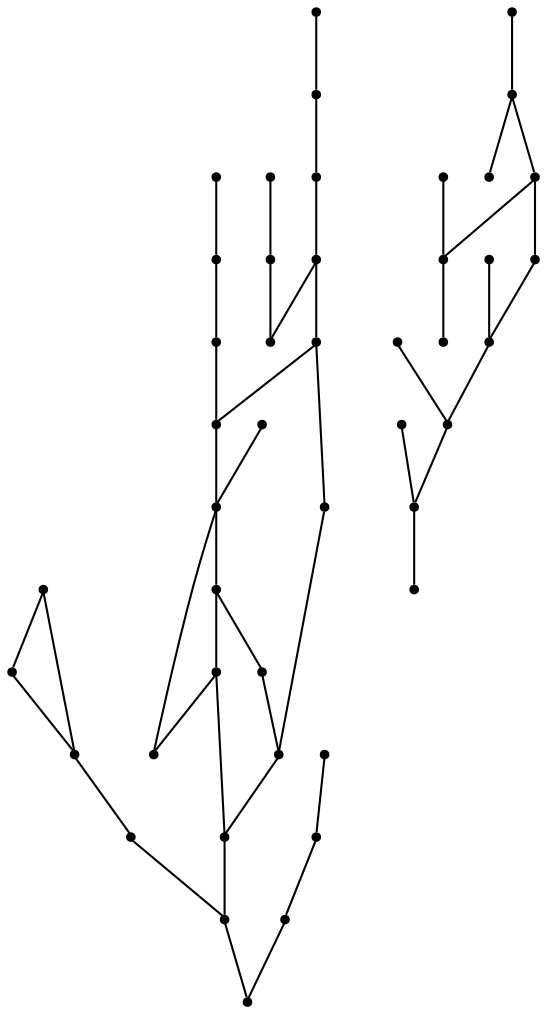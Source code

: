 graph {
  node [shape=point,comment="{\"directed\":false,\"doi\":\"10.1007/978-3-642-00219-9_3\",\"figure\":\"1\"}"]

  v0 [pos="1640.5334931307061,642.335053411927"]
  v1 [pos="1640.533493130706,691.6038834512115"]
  v2 [pos="1640.532697810683,593.0640609247998"]
  v3 [pos="1640.5334931307061,740.871823070796"]
  v4 [pos="1615.8901522791662,790.1397626903806"]
  v5 [pos="1591.245761605196,642.335053411927"]
  v6 [pos="1591.245761605196,691.6038834512115"]
  v7 [pos="1591.2460161076035,593.0640609247998"]
  v8 [pos="1591.245761605196,740.8687702032535"]
  v9 [pos="1578.9241548050281,839.4087199324792"]
  v10 [pos="1541.9591753405196,740.871823070796"]
  v11 [pos="1541.9591753405193,790.1397626903805"]
  v12 [pos="1535.7972584924032,888.6786947970922"]
  v13 [pos="1492.672461824639,790.1397626903806"]
  v14 [pos="1492.6714756278104,839.4087199324792"]
  v15 [pos="1455.7064325376998,937.9466344166767"]
  v16 [pos="1443.3847939247307,740.871823070796"]
  v17 [pos="1443.3847939247307,790.1397626903805"]
  v18 [pos="1418.741484885992,839.4087199324792"]
  v19 [pos="1394.0961080151935,740.8718230707962"]
  v20 [pos="1394.0961080151935,790.1397626903805"]
  v21 [pos="1394.0952172567677,691.6040106540258"]
  v22 [pos="1369.4527671636538,888.6786947970922"]
  v23 [pos="1344.8084083024844,740.871823070796"]
  v24 [pos="1344.8084083024844,790.1397626903805"]
  v25 [pos="1344.8085355536882,691.6040106540258"]
  v26 [pos="1320.1650674509447,839.4087199324792"]
  v27 [pos="1295.5217265994052,740.871823070796"]
  v28 [pos="1295.521726599405,790.1397626903806"]
  v29 [pos="1295.5219811018123,691.6040106540258"]
  v30 [pos="1147.658659274079,790.1397626903806"]
  v31 [pos="1172.3010775543921,740.8678797835535"]
  v32 [pos="1123.0145231025163,740.8678797835535"]
  v33 [pos="1110.69367980957,839.4087199324792"]
  v34 [pos="1073.7278413994368,790.1407803128948"]
  v35 [pos="1067.567849225776,888.6786947970922"]
  v36 [pos="1024.441159696357,839.4075751071507"]
  v37 [pos="987.4759734486424,937.9466344166767"]
  v38 [pos="950.509960068104,839.4087199324792"]
  v39 [pos="975.1545416188794,790.1398898931948"]
  v40 [pos="925.8678599157998,790.1398898931948"]
  v41 [pos="901.2212264393651,888.6786947970922"]
  v42 [pos="851.9345606426859,839.4087199324792"]
  v43 [pos="876.577042548601,790.1398898931948"]
  v44 [pos="827.2904244711233,790.1398898931948"]

  v0 -- v1 [id="-1",pos="1640.5334931307061,642.335053411927 1640.533493130706,691.6038834512115 1640.533493130706,691.6038834512115 1640.533493130706,691.6038834512115"]
  v44 -- v42 [id="-2",pos="827.2904244711233,790.1398898931948 851.9345606426859,839.4087199324792 851.9345606426859,839.4087199324792 851.9345606426859,839.4087199324792"]
  v42 -- v41 [id="-3",pos="851.9345606426859,839.4087199324792 901.2212264393651,888.6786947970922 901.2212264393651,888.6786947970922 901.2212264393651,888.6786947970922"]
  v42 -- v43 [id="-4",pos="851.9345606426859,839.4087199324792 876.577042548601,790.1398898931948 876.577042548601,790.1398898931948 876.577042548601,790.1398898931948"]
  v41 -- v37 [id="-5",pos="901.2212264393651,888.6786947970922 987.4759734486424,937.9466344166767 987.4759734486424,937.9466344166767 987.4759734486424,937.9466344166767"]
  v41 -- v38 [id="-6",pos="901.2212264393651,888.6786947970922 950.509960068104,839.4087199324792 950.509960068104,839.4087199324792 950.509960068104,839.4087199324792"]
  v40 -- v38 [id="-7",pos="925.8678599157998,790.1398898931948 950.509960068104,839.4087199324792 950.509960068104,839.4087199324792 950.509960068104,839.4087199324792"]
  v38 -- v39 [id="-8",pos="950.509960068104,839.4087199324792 975.1545416188794,790.1398898931948 975.1545416188794,790.1398898931948 975.1545416188794,790.1398898931948"]
  v37 -- v35 [id="-9",pos="987.4759734486424,937.9466344166767 1067.567849225776,888.6786947970922 1067.567849225776,888.6786947970922 1067.567849225776,888.6786947970922"]
  v36 -- v35 [id="-10",pos="1024.441159696357,839.4075751071507 1067.567849225776,888.6786947970922 1067.567849225776,888.6786947970922 1067.567849225776,888.6786947970922"]
  v35 -- v33 [id="-11",pos="1067.567849225776,888.6786947970922 1110.69367980957,839.4087199324792 1110.69367980957,839.4087199324792 1110.69367980957,839.4087199324792"]
  v34 -- v33 [id="-12",pos="1073.7278413994368,790.1407803128948 1110.69367980957,839.4087199324792 1110.69367980957,839.4087199324792 1110.69367980957,839.4087199324792"]
  v33 -- v30 [id="-13",pos="1110.69367980957,839.4087199324792 1147.658659274079,790.1397626903806 1147.658659274079,790.1397626903806 1147.658659274079,790.1397626903806"]
  v32 -- v30 [id="-14",pos="1123.0145231025163,740.8678797835535 1147.658659274079,790.1397626903806 1147.658659274079,790.1397626903806 1147.658659274079,790.1397626903806"]
  v30 -- v31 [id="-15",pos="1147.658659274079,790.1397626903806 1172.3010775543921,740.8678797835535 1172.3010775543921,740.8678797835535 1172.3010775543921,740.8678797835535"]
  v2 -- v0 [id="-16",pos="1640.532697810683,593.0640609247998 1640.5334931307061,642.335053411927 1640.5334931307061,642.335053411927 1640.5334931307061,642.335053411927"]
  v1 -- v3 [id="-17",pos="1640.533493130706,691.6038834512115 1640.5334931307061,740.871823070796 1640.5334931307061,740.871823070796 1640.5334931307061,740.871823070796"]
  v4 -- v3 [id="-18",pos="1615.8901522791662,790.1397626903806 1640.5334931307061,740.871823070796 1640.5334931307061,740.871823070796 1640.5334931307061,740.871823070796"]
  v28 -- v26 [id="-19",pos="1295.521726599405,790.1397626903806 1320.1650674509447,839.4087199324792 1320.1650674509447,839.4087199324792 1320.1650674509447,839.4087199324792"]
  v29 -- v27 [id="-20",pos="1295.5219811018123,691.6040106540258 1295.5217265994052,740.871823070796 1295.5217265994052,740.871823070796 1295.5217265994052,740.871823070796"]
  v27 -- v28 [id="-21",pos="1295.5217265994052,740.871823070796 1295.521726599405,790.1397626903806 1295.521726599405,790.1397626903806 1295.521726599405,790.1397626903806"]
  v26 -- v24 [id="-22",pos="1320.1650674509447,839.4087199324792 1344.8084083024844,790.1397626903805 1344.8084083024844,790.1397626903805 1344.8084083024844,790.1397626903805"]
  v26 -- v22 [id="-23",pos="1320.1650674509447,839.4087199324792 1369.4527671636538,888.6786947970922 1369.4527671636538,888.6786947970922 1369.4527671636538,888.6786947970922"]
  v25 -- v23 [id="-24",pos="1344.8085355536882,691.6040106540258 1344.8084083024844,740.871823070796 1344.8084083024844,740.871823070796 1344.8084083024844,740.871823070796"]
  v23 -- v24 [id="-25",pos="1344.8084083024844,740.871823070796 1344.8084083024844,790.1397626903805 1344.8084083024844,790.1397626903805 1344.8084083024844,790.1397626903805"]
  v22 -- v15 [id="-26",pos="1369.4527671636538,888.6786947970922 1455.7064325376998,937.9466344166767 1455.7064325376998,937.9466344166767 1455.7064325376998,937.9466344166767"]
  v22 -- v18 [id="-27",pos="1369.4527671636538,888.6786947970922 1418.741484885992,839.4087199324792 1418.741484885992,839.4087199324792 1418.741484885992,839.4087199324792"]
  v20 -- v18 [id="-28",pos="1394.0961080151935,790.1397626903805 1418.741484885992,839.4087199324792 1418.741484885992,839.4087199324792 1418.741484885992,839.4087199324792"]
  v21 -- v19 [id="-29",pos="1394.0952172567677,691.6040106540258 1394.0961080151935,740.8718230707962 1394.0961080151935,740.8718230707962 1394.0961080151935,740.8718230707962"]
  v19 -- v20 [id="-30",pos="1394.0961080151935,740.8718230707962 1394.0961080151935,790.1397626903805 1394.0961080151935,790.1397626903805 1394.0961080151935,790.1397626903805"]
  v18 -- v17 [id="-31",pos="1418.741484885992,839.4087199324792 1443.3847939247307,790.1397626903805 1443.3847939247307,790.1397626903805 1443.3847939247307,790.1397626903805"]
  v17 -- v10 [id="-32",pos="1443.3847939247307,790.1397626903805 1431.064236946993,790.1397626903805 1431.064236946993,790.1397626903805 1431.064236946993,790.1397626903805 1431.064236946993,679.2870893505368 1431.064236946993,679.2870893505368 1431.064236946993,679.2870893505368 1541.9592071533202,679.2870893505368 1541.9592071533202,679.2870893505368 1541.9592071533202,679.2870893505368 1541.9591753405196,740.871823070796 1541.9591753405196,740.871823070796 1541.9591753405196,740.871823070796"]
  v17 -- v13 [id="-33",pos="1443.3847939247307,790.1397626903805 1492.672461824639,790.1397626903806 1492.672461824639,790.1397626903806 1492.672461824639,790.1397626903806"]
  v16 -- v17 [id="-35",pos="1443.3847939247307,740.871823070796 1443.3847939247307,790.1397626903805 1443.3847939247307,790.1397626903805 1443.3847939247307,790.1397626903805"]
  v15 -- v12 [id="-36",pos="1455.7064325376998,937.9466344166767 1535.7972584924032,888.6786947970922 1535.7972584924032,888.6786947970922 1535.7972584924032,888.6786947970922"]
  v14 -- v12 [id="-37",pos="1492.6714756278104,839.4087199324792 1535.7972584924032,888.6786947970922 1535.7972584924032,888.6786947970922 1535.7972584924032,888.6786947970922"]
  v13 -- v14 [id="-38",pos="1492.672461824639,790.1397626903806 1492.6714756278104,839.4087199324792 1492.6714756278104,839.4087199324792 1492.6714756278104,839.4087199324792"]
  v5 -- v6 [id="-39",pos="1591.245761605196,642.335053411927 1591.245761605196,691.6038834512115 1591.245761605196,691.6038834512115 1591.245761605196,691.6038834512115"]
  v7 -- v5 [id="-40",pos="1591.2460161076035,593.0640609247998 1591.245761605196,642.335053411927 1591.245761605196,642.335053411927 1591.245761605196,642.335053411927"]
  v7 -- v6 [id="-41",pos="1591.2460161076035,593.0640609247998 1529.6374731019484,593.0639337219857 1529.6374731019484,593.0639337219857 1529.6374731019484,593.0639337219857 1529.6374731019484,703.9209319575148 1529.6374731019484,703.9209319575148 1529.6374731019484,703.9209319575148 1591.245761605196,703.9209319575148 1591.245761605196,703.9209319575148 1591.245761605196,703.9209319575148 1591.245761605196,691.6038834512115 1591.245761605196,691.6038834512115 1591.245761605196,691.6038834512115"]
  v11 -- v10 [id="-42",pos="1541.9591753405193,790.1397626903805 1541.9591753405196,740.871823070796 1541.9591753405196,740.871823070796 1541.9591753405196,740.871823070796"]
  v9 -- v4 [id="-45",pos="1578.9241548050281,839.4087199324792 1615.8901522791662,790.1397626903806 1615.8901522791662,790.1397626903806 1615.8901522791662,790.1397626903806"]
  v8 -- v4 [id="-46",pos="1591.245761605196,740.8687702032535 1615.8901522791662,790.1397626903806 1615.8901522791662,790.1397626903806 1615.8901522791662,790.1397626903806"]
  v13 -- v11 [id="-47",pos="1492.672461824639,790.1397626903806 1541.9591753405193,790.1397626903805 1541.9591753405193,790.1397626903805 1541.9591753405193,790.1397626903805"]
  v6 -- v8 [id="-50",pos="1591.245761605196,691.6038834512115 1591.245761605196,740.8687702032535 1591.245761605196,740.8687702032535 1591.245761605196,740.8687702032535"]
  v12 -- v9 [id="-51",pos="1535.7972584924032,888.6786947970922 1578.9241548050281,839.4087199324792 1578.9241548050281,839.4087199324792 1578.9241548050281,839.4087199324792"]
  v11 -- v9 [id="-52",pos="1541.9591753405193,790.1397626903805 1578.9241548050281,839.4087199324792 1578.9241548050281,839.4087199324792 1578.9241548050281,839.4087199324792"]
}